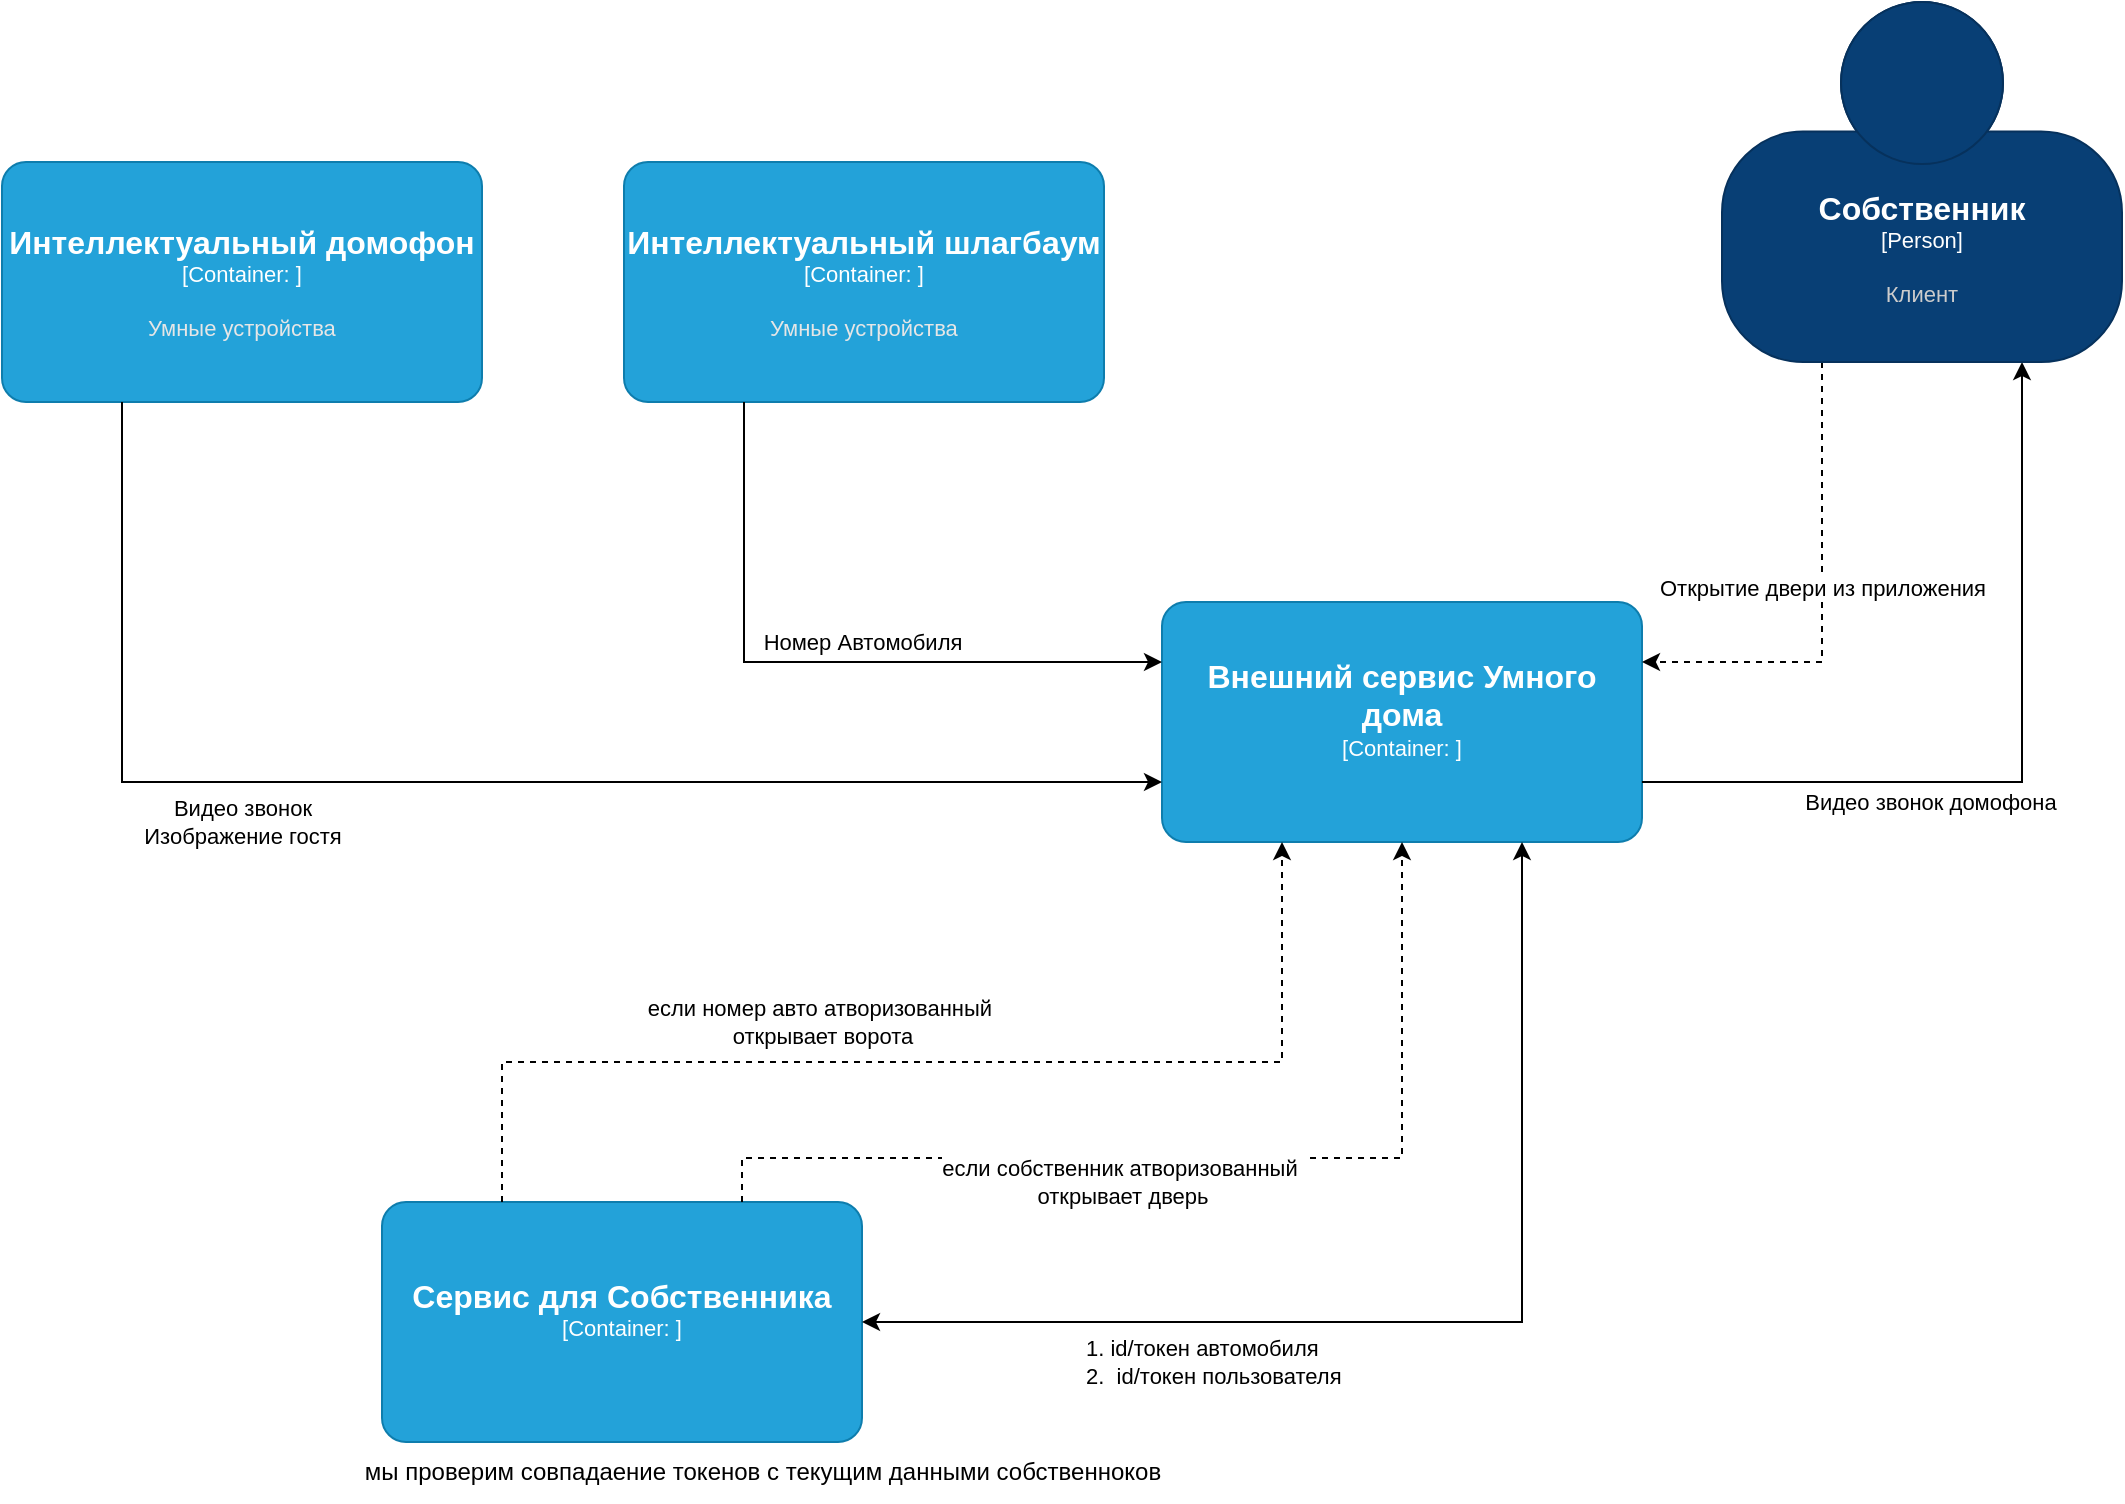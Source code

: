 <mxfile version="26.2.15">
  <diagram name="Страница — 1" id="UoEbN1BX66kjQdLWVuL1">
    <mxGraphModel dx="31" dy="511" grid="1" gridSize="10" guides="1" tooltips="1" connect="1" arrows="1" fold="1" page="1" pageScale="1" pageWidth="827" pageHeight="1169" math="0" shadow="0">
      <root>
        <mxCell id="0" />
        <mxCell id="1" parent="0" />
        <object placeholders="1" c4Name="Интеллектуальный домофон" c4Type="Container" c4Technology="" c4Description="Умные устройства" label="&lt;font style=&quot;font-size: 16px&quot;&gt;&lt;b&gt;%c4Name%&lt;/b&gt;&lt;/font&gt;&lt;div&gt;[%c4Type%: %c4Technology%]&lt;/div&gt;&lt;br&gt;&lt;div&gt;&lt;font style=&quot;font-size: 11px&quot;&gt;&lt;font color=&quot;#E6E6E6&quot;&gt;%c4Description%&lt;/font&gt;&lt;/div&gt;" id="CIXTt0-dMJMr4OcohfUg-1">
          <mxCell style="rounded=1;whiteSpace=wrap;html=1;fontSize=11;labelBackgroundColor=none;fillColor=#23A2D9;fontColor=#ffffff;align=center;arcSize=10;strokeColor=#0E7DAD;metaEdit=1;resizable=0;points=[[0.25,0,0],[0.5,0,0],[0.75,0,0],[1,0.25,0],[1,0.5,0],[1,0.75,0],[0.75,1,0],[0.5,1,0],[0.25,1,0],[0,0.75,0],[0,0.5,0],[0,0.25,0]];" parent="1" vertex="1">
            <mxGeometry x="930" y="120" width="240" height="120" as="geometry" />
          </mxCell>
        </object>
        <object placeholders="1" c4Name="Интеллектуальный шлагбаум" c4Type="Container" c4Technology="" c4Description="Умные устройства" label="&lt;font style=&quot;font-size: 16px&quot;&gt;&lt;b&gt;%c4Name%&lt;/b&gt;&lt;/font&gt;&lt;div&gt;[%c4Type%: %c4Technology%]&lt;/div&gt;&lt;br&gt;&lt;div&gt;&lt;font style=&quot;font-size: 11px&quot;&gt;&lt;font color=&quot;#E6E6E6&quot;&gt;%c4Description%&lt;/font&gt;&lt;/div&gt;" id="CIXTt0-dMJMr4OcohfUg-2">
          <mxCell style="rounded=1;whiteSpace=wrap;html=1;fontSize=11;labelBackgroundColor=none;fillColor=#23A2D9;fontColor=#ffffff;align=center;arcSize=10;strokeColor=#0E7DAD;metaEdit=1;resizable=0;points=[[0.25,0,0],[0.5,0,0],[0.75,0,0],[1,0.25,0],[1,0.5,0],[1,0.75,0],[0.75,1,0],[0.5,1,0],[0.25,1,0],[0,0.75,0],[0,0.5,0],[0,0.25,0]];" parent="1" vertex="1">
            <mxGeometry x="1241" y="120" width="240" height="120" as="geometry" />
          </mxCell>
        </object>
        <object placeholders="1" c4Name="Внешний сервис Умного дома" c4Type="Container" c4Technology="" c4Description="" label="&lt;font style=&quot;font-size: 16px&quot;&gt;&lt;b&gt;%c4Name%&lt;/b&gt;&lt;/font&gt;&lt;div&gt;[%c4Type%: %c4Technology%]&lt;/div&gt;&lt;br&gt;&lt;div&gt;&lt;font style=&quot;font-size: 11px&quot;&gt;&lt;font color=&quot;#E6E6E6&quot;&gt;%c4Description%&lt;/font&gt;&lt;/div&gt;" id="CIXTt0-dMJMr4OcohfUg-3">
          <mxCell style="rounded=1;whiteSpace=wrap;html=1;fontSize=11;labelBackgroundColor=none;fillColor=#23A2D9;fontColor=#ffffff;align=center;arcSize=10;strokeColor=#0E7DAD;metaEdit=1;resizable=0;points=[[0.25,0,0],[0.5,0,0],[0.75,0,0],[1,0.25,0],[1,0.5,0],[1,0.75,0],[0.75,1,0],[0.5,1,0],[0.25,1,0],[0,0.75,0],[0,0.5,0],[0,0.25,0]];" parent="1" vertex="1">
            <mxGeometry x="1510" y="340" width="240" height="120" as="geometry" />
          </mxCell>
        </object>
        <object placeholders="1" c4Name="Сервис для Собственника" c4Type="Container" c4Technology="" c4Description="" label="&lt;font style=&quot;font-size: 16px&quot;&gt;&lt;b&gt;%c4Name%&lt;/b&gt;&lt;/font&gt;&lt;div&gt;[%c4Type%: %c4Technology%]&lt;/div&gt;&lt;br&gt;&lt;div&gt;&lt;font style=&quot;font-size: 11px&quot;&gt;&lt;font color=&quot;#E6E6E6&quot;&gt;%c4Description%&lt;/font&gt;&lt;/div&gt;" id="CIXTt0-dMJMr4OcohfUg-4">
          <mxCell style="rounded=1;whiteSpace=wrap;html=1;fontSize=11;labelBackgroundColor=none;fillColor=#23A2D9;fontColor=#ffffff;align=center;arcSize=10;strokeColor=#0E7DAD;metaEdit=1;resizable=0;points=[[0.25,0,0],[0.5,0,0],[0.75,0,0],[1,0.25,0],[1,0.5,0],[1,0.75,0],[0.75,1,0],[0.5,1,0],[0.25,1,0],[0,0.75,0],[0,0.5,0],[0,0.25,0]];" parent="1" vertex="1">
            <mxGeometry x="1120" y="640" width="240" height="120" as="geometry" />
          </mxCell>
        </object>
        <mxCell id="CIXTt0-dMJMr4OcohfUg-5" style="edgeStyle=orthogonalEdgeStyle;rounded=0;orthogonalLoop=1;jettySize=auto;html=1;entryX=0.75;entryY=1;entryDx=0;entryDy=0;entryPerimeter=0;startArrow=classic;startFill=1;" parent="1" source="CIXTt0-dMJMr4OcohfUg-4" target="CIXTt0-dMJMr4OcohfUg-3" edge="1">
          <mxGeometry relative="1" as="geometry" />
        </mxCell>
        <mxCell id="CIXTt0-dMJMr4OcohfUg-6" value="1. id/токен автомобиля&lt;div&gt;2.&amp;nbsp; id/токен пользователя&lt;/div&gt;" style="edgeLabel;html=1;align=left;verticalAlign=middle;resizable=0;points=[];" parent="CIXTt0-dMJMr4OcohfUg-5" vertex="1" connectable="0">
          <mxGeometry x="0.7" y="-3" relative="1" as="geometry">
            <mxPoint x="-223" y="174" as="offset" />
          </mxGeometry>
        </mxCell>
        <mxCell id="CIXTt0-dMJMr4OcohfUg-7" style="edgeStyle=orthogonalEdgeStyle;rounded=0;orthogonalLoop=1;jettySize=auto;html=1;entryX=0;entryY=0.25;entryDx=0;entryDy=0;entryPerimeter=0;exitX=0.25;exitY=1;exitDx=0;exitDy=0;exitPerimeter=0;" parent="1" source="CIXTt0-dMJMr4OcohfUg-2" target="CIXTt0-dMJMr4OcohfUg-3" edge="1">
          <mxGeometry relative="1" as="geometry">
            <mxPoint x="1570" y="343" as="targetPoint" />
            <Array as="points">
              <mxPoint x="1301" y="370" />
            </Array>
          </mxGeometry>
        </mxCell>
        <mxCell id="CIXTt0-dMJMr4OcohfUg-12" value="Номер Автомобиля" style="edgeLabel;html=1;align=center;verticalAlign=middle;resizable=0;points=[];" parent="CIXTt0-dMJMr4OcohfUg-7" vertex="1" connectable="0">
          <mxGeometry x="-0.58" y="-4" relative="1" as="geometry">
            <mxPoint x="63" y="49" as="offset" />
          </mxGeometry>
        </mxCell>
        <mxCell id="CIXTt0-dMJMr4OcohfUg-8" style="edgeStyle=orthogonalEdgeStyle;rounded=0;orthogonalLoop=1;jettySize=auto;html=1;entryX=0;entryY=0.75;entryDx=0;entryDy=0;entryPerimeter=0;exitX=0.25;exitY=1;exitDx=0;exitDy=0;exitPerimeter=0;" parent="1" source="CIXTt0-dMJMr4OcohfUg-1" target="CIXTt0-dMJMr4OcohfUg-3" edge="1">
          <mxGeometry relative="1" as="geometry">
            <mxPoint x="1011" y="290" as="sourcePoint" />
            <mxPoint x="1471" y="420" as="targetPoint" />
            <Array as="points">
              <mxPoint x="990" y="430" />
            </Array>
          </mxGeometry>
        </mxCell>
        <mxCell id="CIXTt0-dMJMr4OcohfUg-11" value="Видео звонок&lt;br&gt;Изображение гостя" style="edgeLabel;html=1;align=center;verticalAlign=middle;resizable=0;points=[];" parent="CIXTt0-dMJMr4OcohfUg-8" vertex="1" connectable="0">
          <mxGeometry x="-0.107" y="-1" relative="1" as="geometry">
            <mxPoint x="-67" y="19" as="offset" />
          </mxGeometry>
        </mxCell>
        <mxCell id="CIXTt0-dMJMr4OcohfUg-10" style="edgeStyle=orthogonalEdgeStyle;rounded=0;orthogonalLoop=1;jettySize=auto;html=1;exitX=1;exitY=0.75;exitDx=0;exitDy=0;exitPerimeter=0;entryX=0.75;entryY=1;entryDx=0;entryDy=0;entryPerimeter=0;" parent="1" source="CIXTt0-dMJMr4OcohfUg-3" target="CIXTt0-dMJMr4OcohfUg-22" edge="1">
          <mxGeometry relative="1" as="geometry">
            <mxPoint x="1970" y="240" as="targetPoint" />
            <Array as="points">
              <mxPoint x="1940" y="430" />
            </Array>
          </mxGeometry>
        </mxCell>
        <mxCell id="CIXTt0-dMJMr4OcohfUg-21" value="Видео звонок домофона" style="edgeLabel;html=1;align=center;verticalAlign=middle;resizable=0;points=[];" parent="CIXTt0-dMJMr4OcohfUg-10" vertex="1" connectable="0">
          <mxGeometry x="-0.484" y="1" relative="1" as="geometry">
            <mxPoint x="41" y="11" as="offset" />
          </mxGeometry>
        </mxCell>
        <mxCell id="CIXTt0-dMJMr4OcohfUg-15" style="edgeStyle=orthogonalEdgeStyle;rounded=0;orthogonalLoop=1;jettySize=auto;html=1;entryX=1;entryY=0.25;entryDx=0;entryDy=0;entryPerimeter=0;dashed=1;exitX=0.25;exitY=1;exitDx=0;exitDy=0;exitPerimeter=0;" parent="1" source="CIXTt0-dMJMr4OcohfUg-22" target="CIXTt0-dMJMr4OcohfUg-3" edge="1">
          <mxGeometry relative="1" as="geometry">
            <mxPoint x="1850" y="240" as="sourcePoint" />
            <Array as="points">
              <mxPoint x="1840" y="370" />
            </Array>
          </mxGeometry>
        </mxCell>
        <mxCell id="CIXTt0-dMJMr4OcohfUg-16" value="Открытие двери из приложения" style="edgeLabel;html=1;align=center;verticalAlign=middle;resizable=0;points=[];" parent="CIXTt0-dMJMr4OcohfUg-15" vertex="1" connectable="0">
          <mxGeometry x="-0.341" y="-5" relative="1" as="geometry">
            <mxPoint x="5" y="34" as="offset" />
          </mxGeometry>
        </mxCell>
        <mxCell id="CIXTt0-dMJMr4OcohfUg-17" style="edgeStyle=orthogonalEdgeStyle;rounded=0;orthogonalLoop=1;jettySize=auto;html=1;entryX=0.25;entryY=1;entryDx=0;entryDy=0;entryPerimeter=0;dashed=1;exitX=0.25;exitY=0;exitDx=0;exitDy=0;exitPerimeter=0;" parent="1" source="CIXTt0-dMJMr4OcohfUg-4" target="CIXTt0-dMJMr4OcohfUg-3" edge="1">
          <mxGeometry relative="1" as="geometry">
            <mxPoint x="1120" y="700" as="sourcePoint" />
            <mxPoint x="570" y="530" as="targetPoint" />
            <Array as="points">
              <mxPoint x="1180" y="570" />
              <mxPoint x="1570" y="570" />
            </Array>
          </mxGeometry>
        </mxCell>
        <mxCell id="CIXTt0-dMJMr4OcohfUg-18" value="&lt;div&gt;если номер авто атворизованный&amp;nbsp;&lt;/div&gt;&lt;div&gt;открывает ворота&lt;/div&gt;" style="edgeLabel;html=1;align=center;verticalAlign=middle;resizable=0;points=[];" parent="CIXTt0-dMJMr4OcohfUg-17" vertex="1" connectable="0">
          <mxGeometry x="-0.341" y="-5" relative="1" as="geometry">
            <mxPoint x="42" y="-25" as="offset" />
          </mxGeometry>
        </mxCell>
        <mxCell id="CIXTt0-dMJMr4OcohfUg-19" style="edgeStyle=orthogonalEdgeStyle;rounded=0;orthogonalLoop=1;jettySize=auto;html=1;entryX=0.5;entryY=1;entryDx=0;entryDy=0;entryPerimeter=0;dashed=1;exitX=0.75;exitY=0;exitDx=0;exitDy=0;exitPerimeter=0;" parent="1" source="CIXTt0-dMJMr4OcohfUg-4" target="CIXTt0-dMJMr4OcohfUg-3" edge="1">
          <mxGeometry relative="1" as="geometry">
            <mxPoint x="1290" y="618" as="sourcePoint" />
            <mxPoint x="1470.24" y="420.04" as="targetPoint" />
            <Array as="points">
              <mxPoint x="1300" y="618" />
              <mxPoint x="1630" y="618" />
            </Array>
          </mxGeometry>
        </mxCell>
        <mxCell id="CIXTt0-dMJMr4OcohfUg-20" value="если собственник атворизованный&amp;nbsp;&lt;div&gt;открывает дверь&lt;/div&gt;" style="edgeLabel;html=1;align=center;verticalAlign=middle;resizable=0;points=[];" parent="CIXTt0-dMJMr4OcohfUg-19" vertex="1" connectable="0">
          <mxGeometry x="-0.425" y="1" relative="1" as="geometry">
            <mxPoint x="65" y="13" as="offset" />
          </mxGeometry>
        </mxCell>
        <object placeholders="1" c4Name="Собственник" c4Type="Person" c4Description="Клиент" label="&lt;font style=&quot;font-size: 16px&quot;&gt;&lt;b&gt;%c4Name%&lt;/b&gt;&lt;/font&gt;&lt;div&gt;[%c4Type%]&lt;/div&gt;&lt;br&gt;&lt;div&gt;&lt;font style=&quot;font-size: 11px&quot;&gt;&lt;font color=&quot;#cccccc&quot;&gt;%c4Description%&lt;/font&gt;&lt;/div&gt;" id="CIXTt0-dMJMr4OcohfUg-22">
          <mxCell style="html=1;fontSize=11;dashed=0;whiteSpace=wrap;fillColor=#083F75;strokeColor=#06315C;fontColor=#ffffff;shape=mxgraph.c4.person2;align=center;metaEdit=1;points=[[0.5,0,0],[1,0.5,0],[1,0.75,0],[0.75,1,0],[0.5,1,0],[0.25,1,0],[0,0.75,0],[0,0.5,0]];resizable=0;" parent="1" vertex="1">
            <mxGeometry x="1790" y="40" width="200" height="180" as="geometry" />
          </mxCell>
        </object>
        <mxCell id="AsEGR5zCAn1g4LLAhSmi-1" value="мы проверим совпадаение токенов с текущим данными собственноков" style="text;html=1;align=center;verticalAlign=middle;resizable=0;points=[];autosize=1;strokeColor=none;fillColor=none;" vertex="1" parent="1">
          <mxGeometry x="1100" y="760" width="420" height="30" as="geometry" />
        </mxCell>
      </root>
    </mxGraphModel>
  </diagram>
</mxfile>
